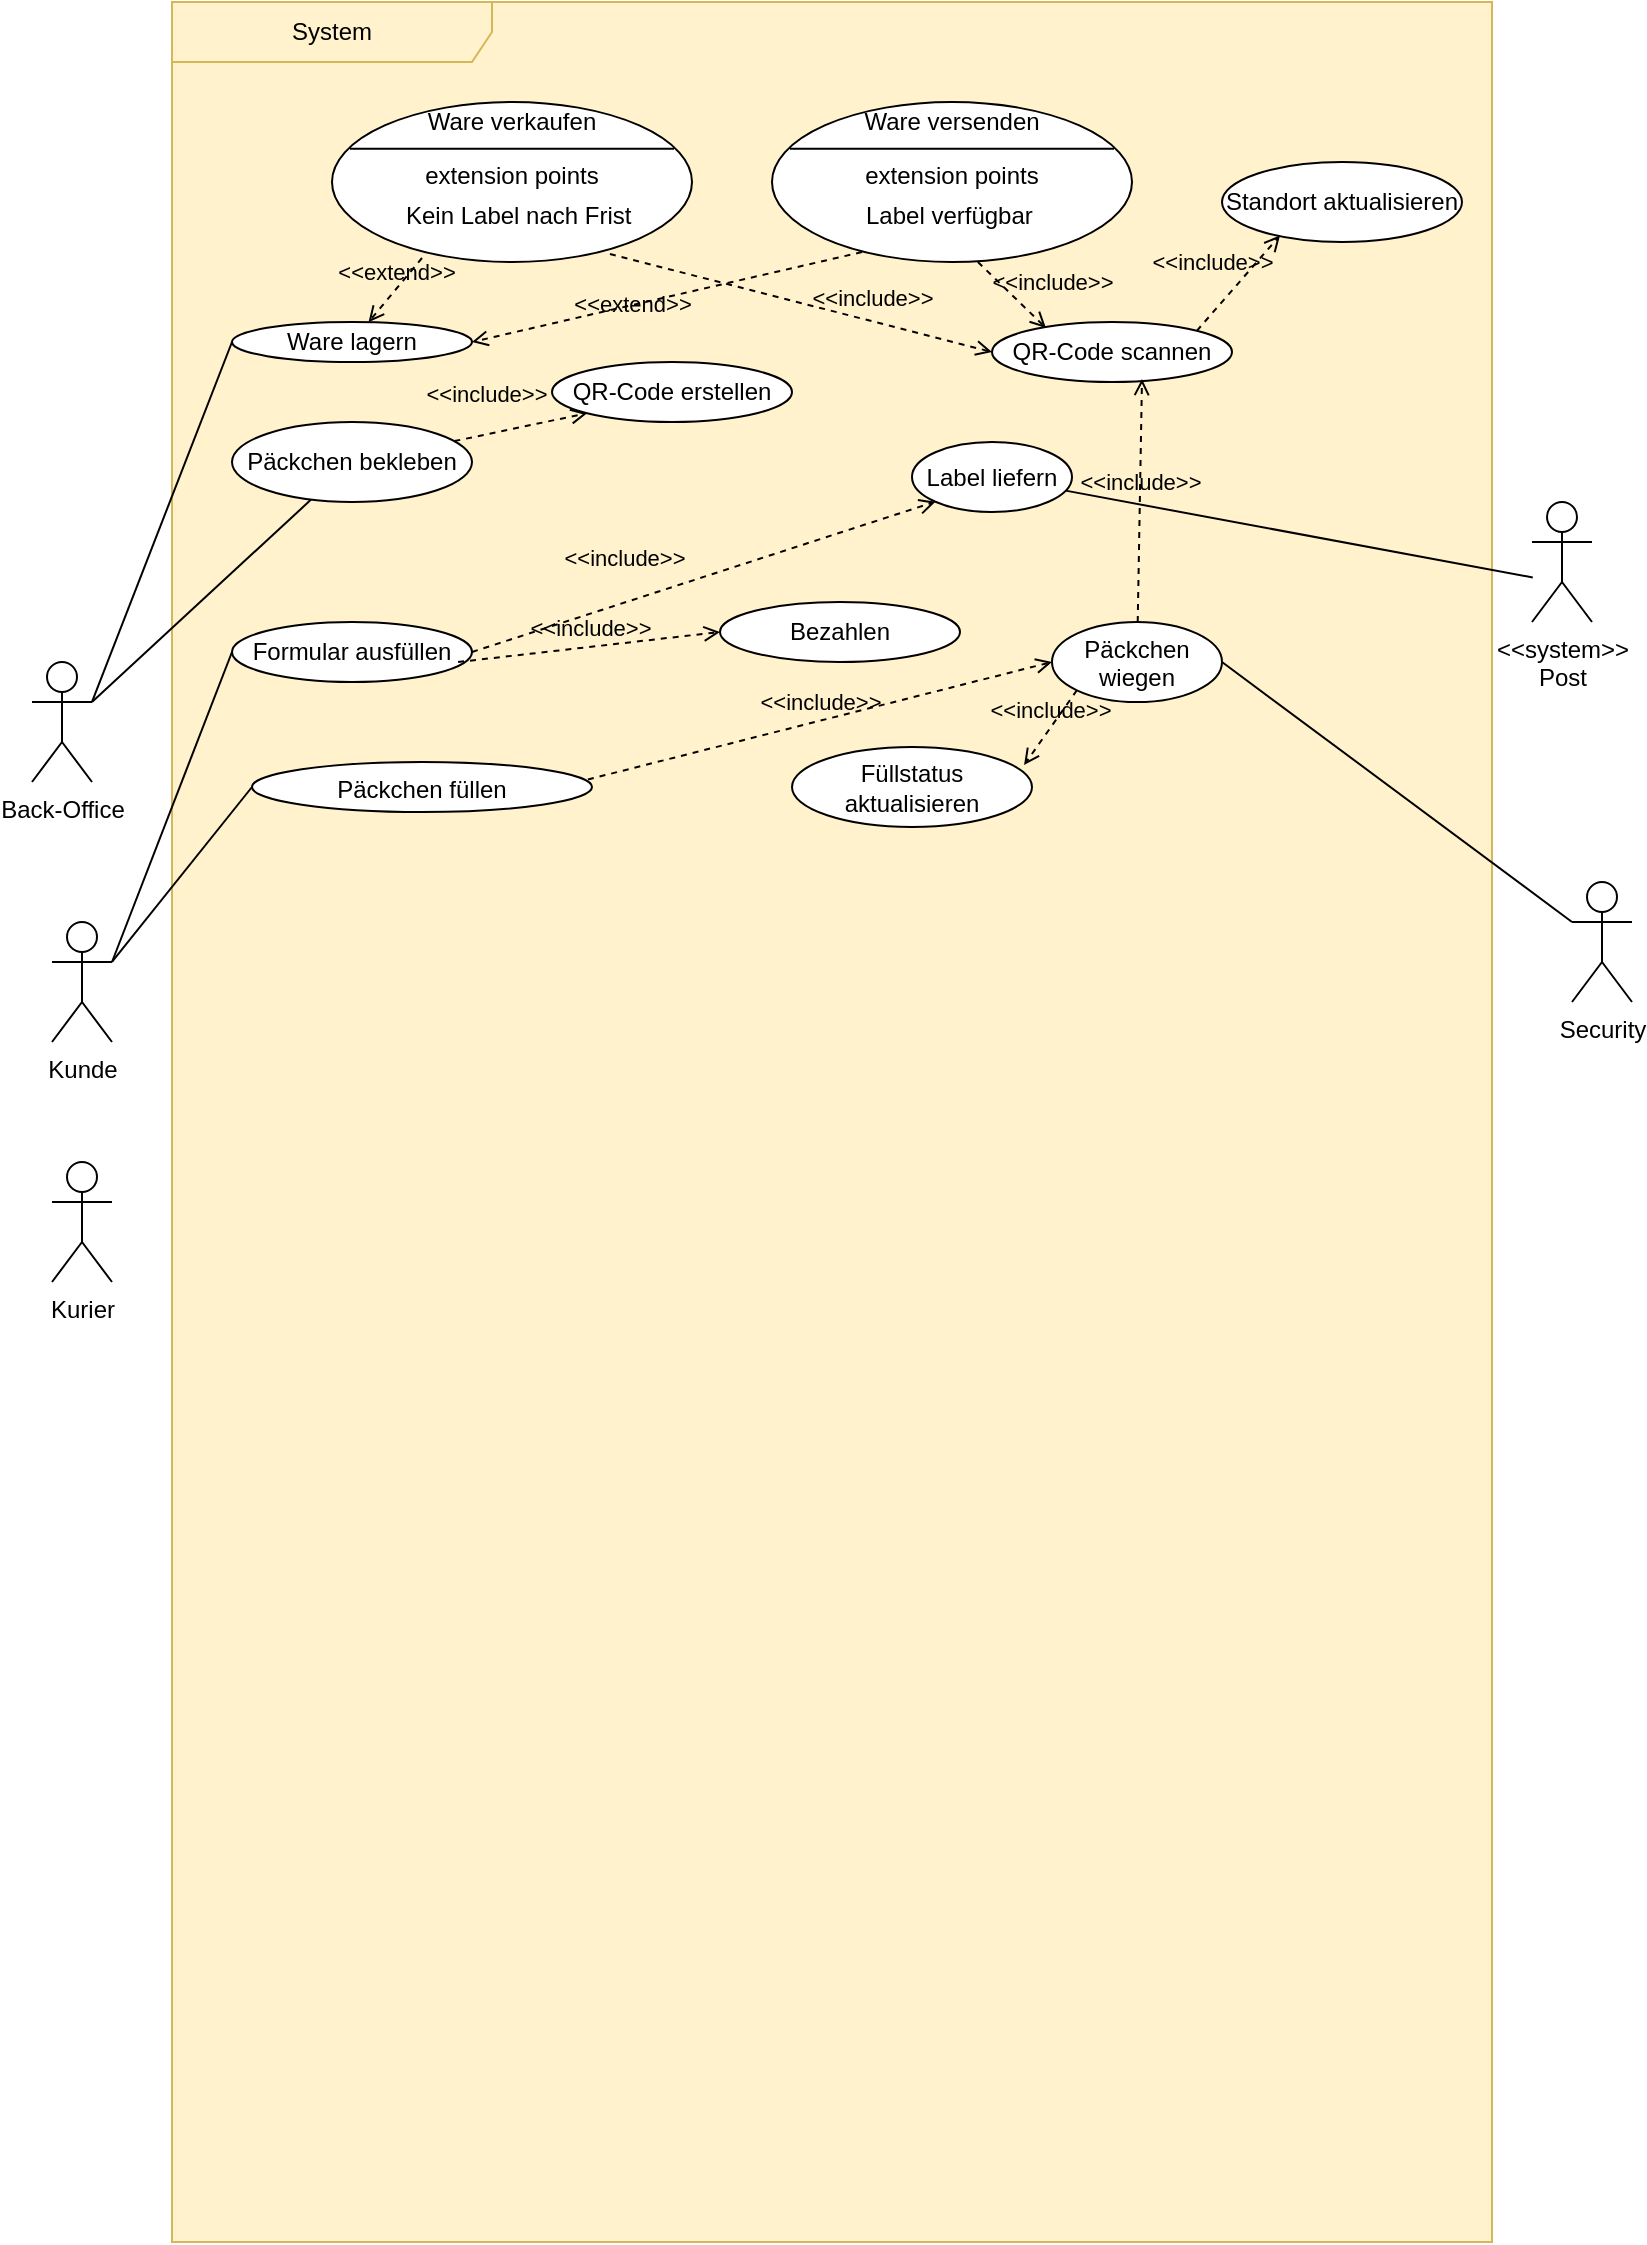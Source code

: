 <mxfile version="22.1.3" type="github">
  <diagram name="Seite-1" id="QL2GSqpA_WiwcAJyHZMA">
    <mxGraphModel dx="1674" dy="706" grid="1" gridSize="10" guides="1" tooltips="1" connect="1" arrows="1" fold="1" page="1" pageScale="1" pageWidth="827" pageHeight="1169" math="0" shadow="0">
      <root>
        <mxCell id="0" />
        <mxCell id="1" parent="0" />
        <mxCell id="UKI22RjMGTlyE8xqwT5Z-11" value="System" style="shape=umlFrame;whiteSpace=wrap;html=1;pointerEvents=0;recursiveResize=0;container=1;collapsible=0;width=160;fillStyle=auto;fillColor=#fff2cc;strokeColor=#d6b656;noLabel=0;gradientColor=none;swimlaneFillColor=#FFF2CC;" vertex="1" parent="1">
          <mxGeometry x="90" y="20" width="660" height="1120" as="geometry" />
        </mxCell>
        <mxCell id="UKI22RjMGTlyE8xqwT5Z-12" value="&lt;div&gt;Päckchen füllen&lt;/div&gt;" style="ellipse;whiteSpace=wrap;html=1;verticalAlign=top;" vertex="1" parent="UKI22RjMGTlyE8xqwT5Z-11">
          <mxGeometry x="40" y="380" width="170" height="25" as="geometry" />
        </mxCell>
        <mxCell id="UKI22RjMGTlyE8xqwT5Z-14" value="Päckchen wiegen" style="ellipse;whiteSpace=wrap;html=1;verticalAlign=top;" vertex="1" parent="UKI22RjMGTlyE8xqwT5Z-11">
          <mxGeometry x="440" y="310" width="85" height="40" as="geometry" />
        </mxCell>
        <mxCell id="UKI22RjMGTlyE8xqwT5Z-18" value="Label liefern" style="ellipse;whiteSpace=wrap;html=1;dashed=0;" vertex="1" parent="UKI22RjMGTlyE8xqwT5Z-11">
          <mxGeometry x="370" y="220" width="80" height="35" as="geometry" />
        </mxCell>
        <mxCell id="UKI22RjMGTlyE8xqwT5Z-30" value="Päckchen bekleben" style="ellipse;whiteSpace=wrap;html=1;" vertex="1" parent="UKI22RjMGTlyE8xqwT5Z-11">
          <mxGeometry x="30" y="210" width="120" height="40" as="geometry" />
        </mxCell>
        <mxCell id="UKI22RjMGTlyE8xqwT5Z-32" value="QR-Code erstellen" style="ellipse;whiteSpace=wrap;html=1;" vertex="1" parent="UKI22RjMGTlyE8xqwT5Z-11">
          <mxGeometry x="190" y="180" width="120" height="30" as="geometry" />
        </mxCell>
        <mxCell id="UKI22RjMGTlyE8xqwT5Z-34" value="&amp;lt;&amp;lt;include&amp;gt;&amp;gt;" style="html=1;verticalAlign=bottom;labelBackgroundColor=none;endArrow=open;endFill=0;dashed=1;rounded=0;entryX=0;entryY=1;entryDx=0;entryDy=0;" edge="1" parent="UKI22RjMGTlyE8xqwT5Z-11" source="UKI22RjMGTlyE8xqwT5Z-30" target="UKI22RjMGTlyE8xqwT5Z-32">
          <mxGeometry x="-0.454" y="12" width="160" relative="1" as="geometry">
            <mxPoint x="450" y="290" as="sourcePoint" />
            <mxPoint x="610" y="290" as="targetPoint" />
            <mxPoint y="1" as="offset" />
          </mxGeometry>
        </mxCell>
        <mxCell id="UKI22RjMGTlyE8xqwT5Z-36" value="&amp;lt;&amp;lt;include&amp;gt;&amp;gt;" style="html=1;verticalAlign=bottom;labelBackgroundColor=none;endArrow=open;endFill=0;dashed=1;rounded=0;entryX=0;entryY=0.5;entryDx=0;entryDy=0;exitX=0.988;exitY=0.35;exitDx=0;exitDy=0;exitPerimeter=0;" edge="1" parent="UKI22RjMGTlyE8xqwT5Z-11" source="UKI22RjMGTlyE8xqwT5Z-12" target="UKI22RjMGTlyE8xqwT5Z-14">
          <mxGeometry width="160" relative="1" as="geometry">
            <mxPoint x="210" y="349" as="sourcePoint" />
            <mxPoint x="370" y="349" as="targetPoint" />
          </mxGeometry>
        </mxCell>
        <mxCell id="UKI22RjMGTlyE8xqwT5Z-35" value="&amp;lt;&amp;lt;include&amp;gt;&amp;gt;" style="html=1;verticalAlign=bottom;labelBackgroundColor=none;endArrow=open;endFill=0;dashed=1;rounded=0;entryX=0;entryY=1;entryDx=0;entryDy=0;exitX=1;exitY=0.5;exitDx=0;exitDy=0;" edge="1" parent="UKI22RjMGTlyE8xqwT5Z-11" source="UKI22RjMGTlyE8xqwT5Z-37" target="UKI22RjMGTlyE8xqwT5Z-18">
          <mxGeometry x="-0.308" y="13" width="160" relative="1" as="geometry">
            <mxPoint x="220" y="280" as="sourcePoint" />
            <mxPoint x="380" y="280" as="targetPoint" />
            <mxPoint as="offset" />
          </mxGeometry>
        </mxCell>
        <mxCell id="UKI22RjMGTlyE8xqwT5Z-37" value="Formular ausfüllen" style="ellipse;whiteSpace=wrap;html=1;" vertex="1" parent="UKI22RjMGTlyE8xqwT5Z-11">
          <mxGeometry x="30" y="310" width="120" height="30" as="geometry" />
        </mxCell>
        <mxCell id="UKI22RjMGTlyE8xqwT5Z-39" value="Bezahlen" style="ellipse;whiteSpace=wrap;html=1;" vertex="1" parent="UKI22RjMGTlyE8xqwT5Z-11">
          <mxGeometry x="274" y="300" width="120" height="30" as="geometry" />
        </mxCell>
        <mxCell id="UKI22RjMGTlyE8xqwT5Z-41" value="Ware lagern" style="ellipse;whiteSpace=wrap;html=1;" vertex="1" parent="UKI22RjMGTlyE8xqwT5Z-11">
          <mxGeometry x="30" y="160" width="120" height="20" as="geometry" />
        </mxCell>
        <mxCell id="UKI22RjMGTlyE8xqwT5Z-43" value="" style="shape=ellipse;container=1;horizontal=1;horizontalStack=0;resizeParent=1;resizeParentMax=0;resizeLast=0;html=1;dashed=0;collapsible=0;" vertex="1" parent="UKI22RjMGTlyE8xqwT5Z-11">
          <mxGeometry x="80" y="50" width="180" height="80" as="geometry" />
        </mxCell>
        <mxCell id="UKI22RjMGTlyE8xqwT5Z-44" value="Ware verkaufen" style="html=1;strokeColor=none;fillColor=none;align=center;verticalAlign=middle;rotatable=0;whiteSpace=wrap;" vertex="1" parent="UKI22RjMGTlyE8xqwT5Z-43">
          <mxGeometry width="180" height="20" as="geometry" />
        </mxCell>
        <mxCell id="UKI22RjMGTlyE8xqwT5Z-45" value="" style="line;strokeWidth=1;fillColor=none;rotatable=0;labelPosition=right;points=[];portConstraint=eastwest;dashed=0;resizeWidth=1;" vertex="1" parent="UKI22RjMGTlyE8xqwT5Z-43">
          <mxGeometry x="9" y="20" width="162" height="6.667" as="geometry" />
        </mxCell>
        <mxCell id="UKI22RjMGTlyE8xqwT5Z-46" value="extension points" style="text;html=1;align=center;verticalAlign=middle;rotatable=0;fillColor=none;strokeColor=none;whiteSpace=wrap;" vertex="1" parent="UKI22RjMGTlyE8xqwT5Z-43">
          <mxGeometry y="26.667" width="180" height="20" as="geometry" />
        </mxCell>
        <mxCell id="UKI22RjMGTlyE8xqwT5Z-47" value="Kein Label nach Frist" style="text;html=1;align=left;verticalAlign=middle;rotatable=0;spacingLeft=25;fillColor=none;strokeColor=none;whiteSpace=wrap;" vertex="1" parent="UKI22RjMGTlyE8xqwT5Z-43">
          <mxGeometry x="10" y="46.67" width="170" height="20" as="geometry" />
        </mxCell>
        <mxCell id="UKI22RjMGTlyE8xqwT5Z-40" value="&amp;lt;&amp;lt;include&amp;gt;&amp;gt;" style="html=1;verticalAlign=bottom;labelBackgroundColor=none;endArrow=open;endFill=0;dashed=1;rounded=0;entryX=0;entryY=0.5;entryDx=0;entryDy=0;exitX=0.942;exitY=0.667;exitDx=0;exitDy=0;exitPerimeter=0;" edge="1" parent="UKI22RjMGTlyE8xqwT5Z-11" source="UKI22RjMGTlyE8xqwT5Z-37" target="UKI22RjMGTlyE8xqwT5Z-39">
          <mxGeometry width="160" relative="1" as="geometry">
            <mxPoint x="170" y="330" as="sourcePoint" />
            <mxPoint x="440" y="385" as="targetPoint" />
          </mxGeometry>
        </mxCell>
        <mxCell id="UKI22RjMGTlyE8xqwT5Z-63" value="&amp;lt;&amp;lt;extend&amp;gt;&amp;gt;" style="html=1;verticalAlign=bottom;labelBackgroundColor=none;endArrow=open;endFill=0;dashed=1;rounded=0;exitX=0.25;exitY=0.975;exitDx=0;exitDy=0;exitPerimeter=0;" edge="1" parent="UKI22RjMGTlyE8xqwT5Z-11" source="UKI22RjMGTlyE8xqwT5Z-43" target="UKI22RjMGTlyE8xqwT5Z-41">
          <mxGeometry width="160" relative="1" as="geometry">
            <mxPoint x="440" y="310" as="sourcePoint" />
            <mxPoint x="600" y="310" as="targetPoint" />
          </mxGeometry>
        </mxCell>
        <mxCell id="UKI22RjMGTlyE8xqwT5Z-65" value="QR-Code scannen" style="ellipse;whiteSpace=wrap;html=1;" vertex="1" parent="UKI22RjMGTlyE8xqwT5Z-11">
          <mxGeometry x="410" y="160" width="120" height="30" as="geometry" />
        </mxCell>
        <mxCell id="UKI22RjMGTlyE8xqwT5Z-66" value="Füllstatus aktualisieren" style="ellipse;whiteSpace=wrap;html=1;" vertex="1" parent="UKI22RjMGTlyE8xqwT5Z-11">
          <mxGeometry x="310" y="372.5" width="120" height="40" as="geometry" />
        </mxCell>
        <mxCell id="UKI22RjMGTlyE8xqwT5Z-67" value="&amp;lt;&amp;lt;include&amp;gt;&amp;gt;" style="html=1;verticalAlign=bottom;labelBackgroundColor=none;endArrow=open;endFill=0;dashed=1;rounded=0;entryX=0.967;entryY=0.225;entryDx=0;entryDy=0;exitX=0;exitY=1;exitDx=0;exitDy=0;entryPerimeter=0;" edge="1" parent="UKI22RjMGTlyE8xqwT5Z-11" source="UKI22RjMGTlyE8xqwT5Z-14" target="UKI22RjMGTlyE8xqwT5Z-66">
          <mxGeometry width="160" relative="1" as="geometry">
            <mxPoint x="410" y="449" as="sourcePoint" />
            <mxPoint x="498" y="380" as="targetPoint" />
          </mxGeometry>
        </mxCell>
        <mxCell id="UKI22RjMGTlyE8xqwT5Z-68" value="&amp;lt;&amp;lt;include&amp;gt;&amp;gt;" style="html=1;verticalAlign=bottom;labelBackgroundColor=none;endArrow=open;endFill=0;dashed=1;rounded=0;entryX=0.625;entryY=0.95;entryDx=0;entryDy=0;entryPerimeter=0;" edge="1" parent="UKI22RjMGTlyE8xqwT5Z-11" source="UKI22RjMGTlyE8xqwT5Z-14" target="UKI22RjMGTlyE8xqwT5Z-65">
          <mxGeometry width="160" relative="1" as="geometry">
            <mxPoint x="153" y="340" as="sourcePoint" />
            <mxPoint x="284" y="325" as="targetPoint" />
          </mxGeometry>
        </mxCell>
        <mxCell id="UKI22RjMGTlyE8xqwT5Z-69" value="&amp;lt;&amp;lt;include&amp;gt;&amp;gt;" style="html=1;verticalAlign=bottom;labelBackgroundColor=none;endArrow=open;endFill=0;dashed=1;rounded=0;entryX=0;entryY=0.5;entryDx=0;entryDy=0;exitX=0.772;exitY=0.95;exitDx=0;exitDy=0;exitPerimeter=0;" edge="1" parent="UKI22RjMGTlyE8xqwT5Z-11" source="UKI22RjMGTlyE8xqwT5Z-43" target="UKI22RjMGTlyE8xqwT5Z-65">
          <mxGeometry x="0.363" y="3" width="160" relative="1" as="geometry">
            <mxPoint x="218" y="399" as="sourcePoint" />
            <mxPoint x="450" y="340" as="targetPoint" />
            <mxPoint as="offset" />
          </mxGeometry>
        </mxCell>
        <mxCell id="UKI22RjMGTlyE8xqwT5Z-71" value="Standort aktualisieren" style="ellipse;whiteSpace=wrap;html=1;" vertex="1" parent="UKI22RjMGTlyE8xqwT5Z-11">
          <mxGeometry x="525" y="80" width="120" height="40" as="geometry" />
        </mxCell>
        <mxCell id="UKI22RjMGTlyE8xqwT5Z-72" value="&amp;lt;&amp;lt;include&amp;gt;&amp;gt;" style="html=1;verticalAlign=bottom;labelBackgroundColor=none;endArrow=open;endFill=0;dashed=1;rounded=0;entryX=0.242;entryY=0.917;entryDx=0;entryDy=0;exitX=1;exitY=0;exitDx=0;exitDy=0;entryPerimeter=0;" edge="1" parent="UKI22RjMGTlyE8xqwT5Z-11" source="UKI22RjMGTlyE8xqwT5Z-65" target="UKI22RjMGTlyE8xqwT5Z-71">
          <mxGeometry x="-0.235" y="11" width="160" relative="1" as="geometry">
            <mxPoint x="153" y="340" as="sourcePoint" />
            <mxPoint x="284" y="325" as="targetPoint" />
            <mxPoint as="offset" />
          </mxGeometry>
        </mxCell>
        <mxCell id="UKI22RjMGTlyE8xqwT5Z-2" value="Back-Office" style="shape=umlActor;verticalLabelPosition=bottom;verticalAlign=top;html=1;" vertex="1" parent="1">
          <mxGeometry x="20" y="350" width="30" height="60" as="geometry" />
        </mxCell>
        <mxCell id="UKI22RjMGTlyE8xqwT5Z-3" value="Security" style="shape=umlActor;verticalLabelPosition=bottom;verticalAlign=top;html=1;" vertex="1" parent="1">
          <mxGeometry x="790" y="460" width="30" height="60" as="geometry" />
        </mxCell>
        <mxCell id="UKI22RjMGTlyE8xqwT5Z-4" value="Kunde" style="shape=umlActor;verticalLabelPosition=bottom;verticalAlign=top;html=1;" vertex="1" parent="1">
          <mxGeometry x="30" y="480" width="30" height="60" as="geometry" />
        </mxCell>
        <mxCell id="UKI22RjMGTlyE8xqwT5Z-5" value="Kurier" style="shape=umlActor;verticalLabelPosition=bottom;verticalAlign=top;html=1;" vertex="1" parent="1">
          <mxGeometry x="30" y="600" width="30" height="60" as="geometry" />
        </mxCell>
        <mxCell id="UKI22RjMGTlyE8xqwT5Z-25" value="" style="endArrow=none;html=1;rounded=0;entryX=0;entryY=0.333;entryDx=0;entryDy=0;entryPerimeter=0;exitX=1;exitY=0.5;exitDx=0;exitDy=0;" edge="1" parent="1" source="UKI22RjMGTlyE8xqwT5Z-14" target="UKI22RjMGTlyE8xqwT5Z-3">
          <mxGeometry width="50" height="50" relative="1" as="geometry">
            <mxPoint x="670" y="440" as="sourcePoint" />
            <mxPoint x="630" y="490" as="targetPoint" />
          </mxGeometry>
        </mxCell>
        <mxCell id="UKI22RjMGTlyE8xqwT5Z-24" value="" style="endArrow=none;html=1;rounded=0;entryX=0;entryY=0.5;entryDx=0;entryDy=0;exitX=1;exitY=0.333;exitDx=0;exitDy=0;exitPerimeter=0;" edge="1" parent="1" source="UKI22RjMGTlyE8xqwT5Z-4" target="UKI22RjMGTlyE8xqwT5Z-12">
          <mxGeometry width="50" height="50" relative="1" as="geometry">
            <mxPoint x="70" y="510" as="sourcePoint" />
            <mxPoint x="120" y="460" as="targetPoint" />
          </mxGeometry>
        </mxCell>
        <mxCell id="UKI22RjMGTlyE8xqwT5Z-26" value="" style="endArrow=none;html=1;rounded=0;entryX=0.013;entryY=0.629;entryDx=0;entryDy=0;entryPerimeter=0;" edge="1" parent="1" source="UKI22RjMGTlyE8xqwT5Z-18" target="UKI22RjMGTlyE8xqwT5Z-27">
          <mxGeometry width="50" height="50" relative="1" as="geometry">
            <mxPoint x="580" y="540" as="sourcePoint" />
            <mxPoint x="652.08" y="304.03" as="targetPoint" />
          </mxGeometry>
        </mxCell>
        <mxCell id="UKI22RjMGTlyE8xqwT5Z-27" value="&lt;div&gt;&amp;lt;&amp;lt;system&amp;gt;&amp;gt;&lt;/div&gt;&lt;div&gt;Post&lt;br&gt;&lt;/div&gt;" style="shape=umlActor;verticalLabelPosition=bottom;verticalAlign=top;html=1;" vertex="1" parent="1">
          <mxGeometry x="770.0" y="270" width="30" height="60" as="geometry" />
        </mxCell>
        <mxCell id="UKI22RjMGTlyE8xqwT5Z-31" value="" style="endArrow=none;html=1;rounded=0;exitX=1;exitY=0.333;exitDx=0;exitDy=0;exitPerimeter=0;" edge="1" parent="1" source="UKI22RjMGTlyE8xqwT5Z-2" target="UKI22RjMGTlyE8xqwT5Z-30">
          <mxGeometry width="50" height="50" relative="1" as="geometry">
            <mxPoint x="580" y="480" as="sourcePoint" />
            <mxPoint x="630" y="430" as="targetPoint" />
          </mxGeometry>
        </mxCell>
        <mxCell id="UKI22RjMGTlyE8xqwT5Z-38" value="" style="endArrow=none;html=1;rounded=0;entryX=0;entryY=0.5;entryDx=0;entryDy=0;" edge="1" parent="1" target="UKI22RjMGTlyE8xqwT5Z-37">
          <mxGeometry width="50" height="50" relative="1" as="geometry">
            <mxPoint x="60" y="500" as="sourcePoint" />
            <mxPoint x="130" y="500" as="targetPoint" />
          </mxGeometry>
        </mxCell>
        <mxCell id="UKI22RjMGTlyE8xqwT5Z-42" value="" style="endArrow=none;html=1;rounded=0;entryX=0;entryY=0.5;entryDx=0;entryDy=0;exitX=1;exitY=0.333;exitDx=0;exitDy=0;exitPerimeter=0;" edge="1" parent="1" source="UKI22RjMGTlyE8xqwT5Z-2" target="UKI22RjMGTlyE8xqwT5Z-41">
          <mxGeometry width="50" height="50" relative="1" as="geometry">
            <mxPoint x="70" y="380" as="sourcePoint" />
            <mxPoint x="130" y="390" as="targetPoint" />
          </mxGeometry>
        </mxCell>
        <mxCell id="UKI22RjMGTlyE8xqwT5Z-58" value="" style="shape=ellipse;container=1;horizontal=1;horizontalStack=0;resizeParent=1;resizeParentMax=0;resizeLast=0;html=1;dashed=0;collapsible=0;" vertex="1" parent="1">
          <mxGeometry x="390" y="70" width="180" height="80" as="geometry" />
        </mxCell>
        <mxCell id="UKI22RjMGTlyE8xqwT5Z-59" value="Ware versenden" style="html=1;strokeColor=none;fillColor=none;align=center;verticalAlign=middle;rotatable=0;whiteSpace=wrap;" vertex="1" parent="UKI22RjMGTlyE8xqwT5Z-58">
          <mxGeometry width="180" height="20" as="geometry" />
        </mxCell>
        <mxCell id="UKI22RjMGTlyE8xqwT5Z-60" value="" style="line;strokeWidth=1;fillColor=none;rotatable=0;labelPosition=right;points=[];portConstraint=eastwest;dashed=0;resizeWidth=1;" vertex="1" parent="UKI22RjMGTlyE8xqwT5Z-58">
          <mxGeometry x="9" y="20" width="162" height="6.667" as="geometry" />
        </mxCell>
        <mxCell id="UKI22RjMGTlyE8xqwT5Z-61" value="extension points" style="text;html=1;align=center;verticalAlign=middle;rotatable=0;fillColor=none;strokeColor=none;whiteSpace=wrap;" vertex="1" parent="UKI22RjMGTlyE8xqwT5Z-58">
          <mxGeometry y="26.667" width="180" height="20" as="geometry" />
        </mxCell>
        <mxCell id="UKI22RjMGTlyE8xqwT5Z-62" value="Label verfügbar" style="text;html=1;align=left;verticalAlign=middle;rotatable=0;spacingLeft=25;fillColor=none;strokeColor=none;whiteSpace=wrap;" vertex="1" parent="UKI22RjMGTlyE8xqwT5Z-58">
          <mxGeometry x="20" y="46.67" width="160" height="20" as="geometry" />
        </mxCell>
        <mxCell id="UKI22RjMGTlyE8xqwT5Z-64" value="&amp;lt;&amp;lt;extend&amp;gt;&amp;gt;" style="html=1;verticalAlign=bottom;labelBackgroundColor=none;endArrow=open;endFill=0;dashed=1;rounded=0;exitX=0.25;exitY=0.938;exitDx=0;exitDy=0;exitPerimeter=0;entryX=1;entryY=0.5;entryDx=0;entryDy=0;" edge="1" parent="1" source="UKI22RjMGTlyE8xqwT5Z-58" target="UKI22RjMGTlyE8xqwT5Z-41">
          <mxGeometry x="0.198" y="8" width="160" relative="1" as="geometry">
            <mxPoint x="225" y="278" as="sourcePoint" />
            <mxPoint x="198" y="310" as="targetPoint" />
            <mxPoint as="offset" />
          </mxGeometry>
        </mxCell>
        <mxCell id="UKI22RjMGTlyE8xqwT5Z-70" value="&amp;lt;&amp;lt;include&amp;gt;&amp;gt;" style="html=1;verticalAlign=bottom;labelBackgroundColor=none;endArrow=open;endFill=0;dashed=1;rounded=0;entryX=0.225;entryY=0.1;entryDx=0;entryDy=0;exitX=0.572;exitY=1;exitDx=0;exitDy=0;exitPerimeter=0;entryPerimeter=0;" edge="1" parent="1" source="UKI22RjMGTlyE8xqwT5Z-58" target="UKI22RjMGTlyE8xqwT5Z-65">
          <mxGeometry x="0.677" y="12" width="160" relative="1" as="geometry">
            <mxPoint x="319" y="156" as="sourcePoint" />
            <mxPoint x="510" y="210" as="targetPoint" />
            <mxPoint as="offset" />
          </mxGeometry>
        </mxCell>
      </root>
    </mxGraphModel>
  </diagram>
</mxfile>
